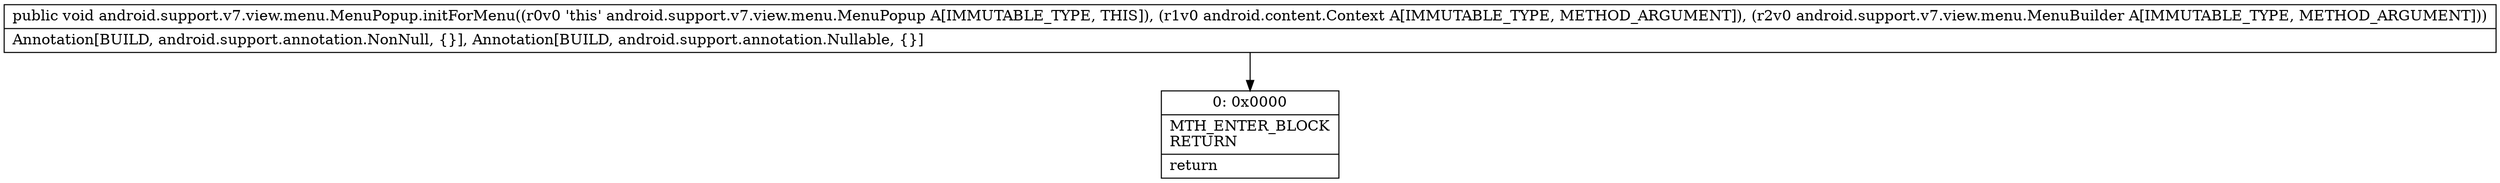 digraph "CFG forandroid.support.v7.view.menu.MenuPopup.initForMenu(Landroid\/content\/Context;Landroid\/support\/v7\/view\/menu\/MenuBuilder;)V" {
Node_0 [shape=record,label="{0\:\ 0x0000|MTH_ENTER_BLOCK\lRETURN\l|return\l}"];
MethodNode[shape=record,label="{public void android.support.v7.view.menu.MenuPopup.initForMenu((r0v0 'this' android.support.v7.view.menu.MenuPopup A[IMMUTABLE_TYPE, THIS]), (r1v0 android.content.Context A[IMMUTABLE_TYPE, METHOD_ARGUMENT]), (r2v0 android.support.v7.view.menu.MenuBuilder A[IMMUTABLE_TYPE, METHOD_ARGUMENT]))  | Annotation[BUILD, android.support.annotation.NonNull, \{\}], Annotation[BUILD, android.support.annotation.Nullable, \{\}]\l}"];
MethodNode -> Node_0;
}

